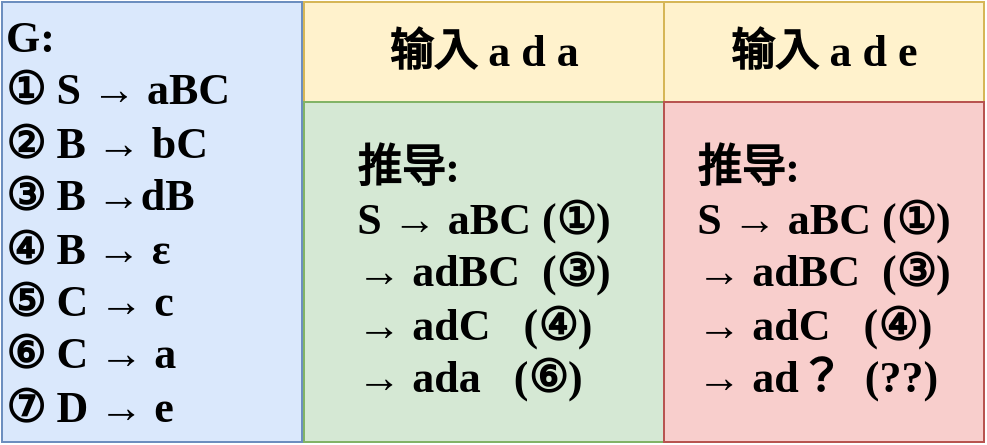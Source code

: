 <mxfile version="14.5.1" type="device"><diagram id="VCBZ4fNYKGjd8N1IdVuS" name="第 1 页"><mxGraphModel dx="488" dy="278" grid="1" gridSize="10" guides="1" tooltips="1" connect="1" arrows="1" fold="1" page="1" pageScale="1" pageWidth="827" pageHeight="1169" math="0" shadow="0"><root><mxCell id="0"/><mxCell id="1" parent="0"/><mxCell id="bXktvvWl0eFxYrQ0bxYV-1" value="&lt;div&gt;&lt;b&gt;&lt;font style=&quot;font-size: 22px&quot;&gt;&lt;font face=&quot;Comic Sans MS&quot;&gt;G:&lt;/font&gt;&lt;/font&gt;&lt;/b&gt;&lt;/div&gt;&lt;b&gt;&lt;font face=&quot;Comic Sans MS&quot;&gt;&lt;div&gt;&lt;b&gt;&lt;font style=&quot;font-size: 22px&quot;&gt;① S → aBC&lt;/font&gt;&lt;/b&gt;&lt;/div&gt;&lt;font style=&quot;font-size: 22px&quot;&gt;&lt;div&gt;&lt;b style=&quot;font-size: 12px&quot;&gt;&lt;font style=&quot;font-size: 22px&quot;&gt;② B → bC&lt;/font&gt;&lt;/b&gt;&lt;/div&gt;&lt;div&gt;&lt;b style=&quot;font-size: 12px&quot;&gt;&lt;font style=&quot;font-size: 22px&quot;&gt;③ B →dB&lt;/font&gt;&lt;/b&gt;&lt;/div&gt;&lt;div&gt;&lt;b style=&quot;font-size: 12px&quot;&gt;&lt;font style=&quot;font-size: 22px&quot;&gt;④ B → ε&lt;/font&gt;&lt;/b&gt;&lt;/div&gt;&lt;div&gt;&lt;b style=&quot;font-size: 12px&quot;&gt;&lt;font style=&quot;font-size: 22px&quot;&gt;⑤ C → c&lt;/font&gt;&lt;/b&gt;&lt;/div&gt;&lt;div&gt;&lt;b style=&quot;font-size: 12px&quot;&gt;&lt;font style=&quot;font-size: 22px&quot;&gt;⑥ C → a&lt;/font&gt;&lt;/b&gt;&lt;/div&gt;&lt;div&gt;&lt;b style=&quot;font-size: 12px&quot;&gt;&lt;font style=&quot;font-size: 22px&quot;&gt;⑦ D → e&lt;/font&gt;&lt;/b&gt;&lt;/div&gt;&lt;/font&gt;&lt;/font&gt;&lt;/b&gt;" style="rounded=0;whiteSpace=wrap;html=1;align=left;fillColor=#dae8fc;strokeColor=#6c8ebf;" vertex="1" parent="1"><mxGeometry x="129" y="110" width="150" height="220" as="geometry"/></mxCell><mxCell id="bXktvvWl0eFxYrQ0bxYV-2" value="&lt;b&gt;&lt;font face=&quot;Comic Sans MS&quot; style=&quot;font-size: 22px&quot;&gt;输入 a d a&lt;/font&gt;&lt;/b&gt;" style="rounded=0;whiteSpace=wrap;html=1;fillColor=#fff2cc;strokeColor=#d6b656;" vertex="1" parent="1"><mxGeometry x="280" y="110" width="180" height="50" as="geometry"/></mxCell><mxCell id="bXktvvWl0eFxYrQ0bxYV-3" value="&lt;div style=&quot;text-align: left&quot;&gt;&lt;b style=&quot;font-size: 22px&quot;&gt;&lt;font face=&quot;Comic Sans MS&quot;&gt;推导:&lt;/font&gt;&lt;/b&gt;&lt;/div&gt;&lt;b style=&quot;font-size: 22px&quot;&gt;&lt;div style=&quot;text-align: left&quot;&gt;&lt;b&gt;&lt;font face=&quot;Comic Sans MS&quot;&gt;S → aBC (①)&lt;/font&gt;&lt;/b&gt;&lt;/div&gt;&lt;font face=&quot;Comic Sans MS&quot; style=&quot;font-size: 22px&quot;&gt;&lt;div style=&quot;text-align: left&quot;&gt;&lt;b style=&quot;font-family: &amp;#34;helvetica&amp;#34;&quot;&gt;&lt;font face=&quot;Comic Sans MS&quot;&gt;→ adBC&amp;nbsp; (③)&lt;/font&gt;&lt;/b&gt;&lt;/div&gt;&lt;div style=&quot;text-align: left&quot;&gt;&lt;b style=&quot;font-family: &amp;#34;helvetica&amp;#34;&quot;&gt;&lt;font face=&quot;Comic Sans MS&quot;&gt;→ adC&amp;nbsp; &amp;nbsp;(④)&lt;/font&gt;&lt;/b&gt;&lt;/div&gt;&lt;div style=&quot;text-align: left&quot;&gt;&lt;b style=&quot;font-family: &amp;#34;helvetica&amp;#34;&quot;&gt;&lt;font face=&quot;Comic Sans MS&quot;&gt;→ ada&amp;nbsp; &amp;nbsp;(⑥)&lt;/font&gt;&lt;/b&gt;&lt;/div&gt;&lt;/font&gt;&lt;/b&gt;" style="rounded=0;whiteSpace=wrap;html=1;fillColor=#d5e8d4;strokeColor=#82b366;" vertex="1" parent="1"><mxGeometry x="280" y="160" width="180" height="170" as="geometry"/></mxCell><mxCell id="bXktvvWl0eFxYrQ0bxYV-4" value="&lt;b&gt;&lt;font face=&quot;Comic Sans MS&quot; style=&quot;font-size: 22px&quot;&gt;输入 a d e&lt;/font&gt;&lt;/b&gt;" style="rounded=0;whiteSpace=wrap;html=1;fillColor=#fff2cc;strokeColor=#d6b656;" vertex="1" parent="1"><mxGeometry x="460" y="110" width="160" height="50" as="geometry"/></mxCell><mxCell id="bXktvvWl0eFxYrQ0bxYV-5" value="&lt;div style=&quot;text-align: left&quot;&gt;&lt;b style=&quot;font-size: 22px&quot;&gt;&lt;font face=&quot;Comic Sans MS&quot;&gt;推导:&lt;/font&gt;&lt;/b&gt;&lt;/div&gt;&lt;b style=&quot;font-size: 22px&quot;&gt;&lt;div style=&quot;text-align: left&quot;&gt;&lt;b&gt;&lt;font face=&quot;Comic Sans MS&quot;&gt;S → aBC (①)&lt;/font&gt;&lt;/b&gt;&lt;/div&gt;&lt;/b&gt;&lt;b style=&quot;font-size: 22px&quot;&gt;&lt;font face=&quot;Comic Sans MS&quot; style=&quot;font-size: 22px&quot;&gt;&lt;div style=&quot;text-align: left&quot;&gt;&lt;b style=&quot;font-family: &amp;#34;helvetica&amp;#34;&quot;&gt;&lt;font face=&quot;Comic Sans MS&quot;&gt;→ adBC&amp;nbsp; (③)&lt;/font&gt;&lt;/b&gt;&lt;/div&gt;&lt;div style=&quot;text-align: left&quot;&gt;&lt;b style=&quot;font-family: &amp;#34;helvetica&amp;#34;&quot;&gt;&lt;font face=&quot;Comic Sans MS&quot;&gt;→ adC&amp;nbsp; &amp;nbsp;(④)&lt;/font&gt;&lt;/b&gt;&lt;/div&gt;&lt;div style=&quot;text-align: left&quot;&gt;&lt;b style=&quot;font-family: &amp;#34;helvetica&amp;#34;&quot;&gt;&lt;font face=&quot;Comic Sans MS&quot;&gt;→ ad？&amp;nbsp; (??)&lt;/font&gt;&lt;/b&gt;&lt;/div&gt;&lt;/font&gt;&lt;/b&gt;" style="rounded=0;whiteSpace=wrap;html=1;fillColor=#f8cecc;strokeColor=#b85450;" vertex="1" parent="1"><mxGeometry x="460" y="160" width="160" height="170" as="geometry"/></mxCell></root></mxGraphModel></diagram></mxfile>
